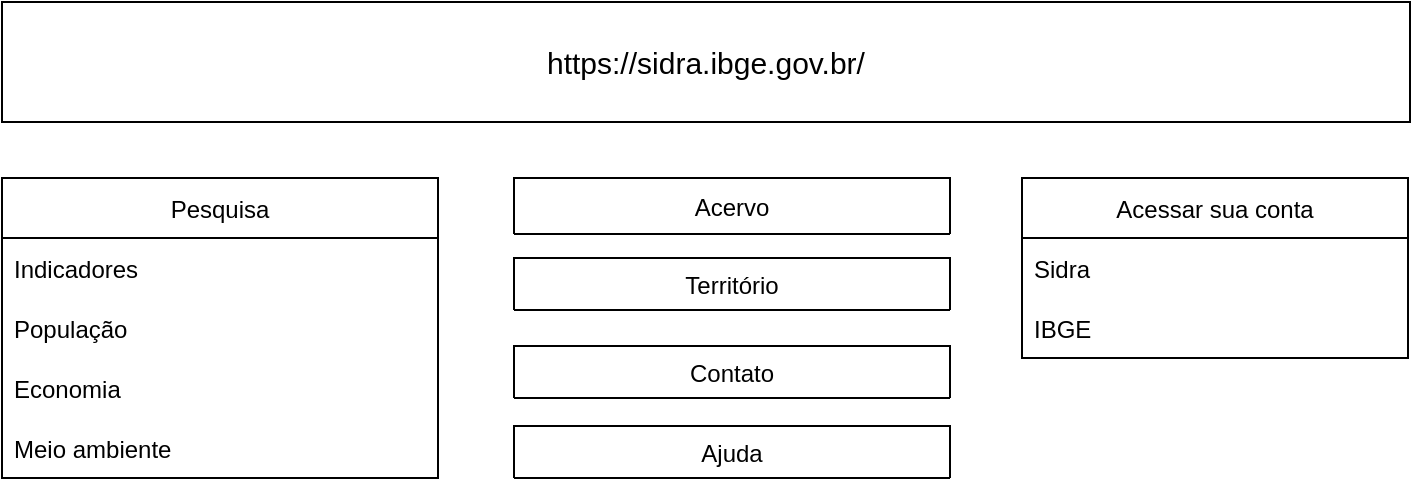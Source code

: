 <mxfile version="15.4.3" type="github">
  <diagram id="znUyj2fYBiu1qeqkHH4q" name="Page-1">
    <mxGraphModel dx="1422" dy="762" grid="0" gridSize="10" guides="1" tooltips="1" connect="1" arrows="1" fold="1" page="1" pageScale="1" pageWidth="827" pageHeight="1169" math="0" shadow="0">
      <root>
        <mxCell id="0" />
        <mxCell id="1" parent="0" />
        <mxCell id="dKuxjMyL4UmogAx30sUD-6" value="Pesquisa" style="swimlane;fontStyle=0;childLayout=stackLayout;horizontal=1;startSize=30;horizontalStack=0;resizeParent=1;resizeParentMax=0;resizeLast=0;collapsible=1;marginBottom=0;" vertex="1" parent="1">
          <mxGeometry x="73" y="144" width="218" height="150" as="geometry" />
        </mxCell>
        <mxCell id="dKuxjMyL4UmogAx30sUD-7" value="Indicadores" style="text;strokeColor=none;fillColor=none;align=left;verticalAlign=middle;spacingLeft=4;spacingRight=4;overflow=hidden;points=[[0,0.5],[1,0.5]];portConstraint=eastwest;rotatable=0;" vertex="1" parent="dKuxjMyL4UmogAx30sUD-6">
          <mxGeometry y="30" width="218" height="30" as="geometry" />
        </mxCell>
        <mxCell id="dKuxjMyL4UmogAx30sUD-8" value="População" style="text;strokeColor=none;fillColor=none;align=left;verticalAlign=middle;spacingLeft=4;spacingRight=4;overflow=hidden;points=[[0,0.5],[1,0.5]];portConstraint=eastwest;rotatable=0;" vertex="1" parent="dKuxjMyL4UmogAx30sUD-6">
          <mxGeometry y="60" width="218" height="30" as="geometry" />
        </mxCell>
        <mxCell id="dKuxjMyL4UmogAx30sUD-9" value="Economia" style="text;strokeColor=none;fillColor=none;align=left;verticalAlign=middle;spacingLeft=4;spacingRight=4;overflow=hidden;points=[[0,0.5],[1,0.5]];portConstraint=eastwest;rotatable=0;" vertex="1" parent="dKuxjMyL4UmogAx30sUD-6">
          <mxGeometry y="90" width="218" height="30" as="geometry" />
        </mxCell>
        <mxCell id="dKuxjMyL4UmogAx30sUD-12" value="Meio ambiente" style="text;strokeColor=none;fillColor=none;align=left;verticalAlign=middle;spacingLeft=4;spacingRight=4;overflow=hidden;points=[[0,0.5],[1,0.5]];portConstraint=eastwest;rotatable=0;" vertex="1" parent="dKuxjMyL4UmogAx30sUD-6">
          <mxGeometry y="120" width="218" height="30" as="geometry" />
        </mxCell>
        <mxCell id="dKuxjMyL4UmogAx30sUD-10" value="https://sidra.ibge.gov.br/" style="rounded=0;whiteSpace=wrap;html=1;fontSize=15;" vertex="1" parent="1">
          <mxGeometry x="73" y="56" width="704" height="60" as="geometry" />
        </mxCell>
        <mxCell id="dKuxjMyL4UmogAx30sUD-13" value="Acervo" style="swimlane;fontStyle=0;childLayout=stackLayout;horizontal=1;startSize=30;horizontalStack=0;resizeParent=1;resizeParentMax=0;resizeLast=0;collapsible=1;marginBottom=0;" vertex="1" parent="1">
          <mxGeometry x="329" y="144" width="218" height="28" as="geometry" />
        </mxCell>
        <mxCell id="dKuxjMyL4UmogAx30sUD-18" value="Território" style="swimlane;fontStyle=0;childLayout=stackLayout;horizontal=1;startSize=30;horizontalStack=0;resizeParent=1;resizeParentMax=0;resizeLast=0;collapsible=1;marginBottom=0;" vertex="1" parent="1">
          <mxGeometry x="329" y="184" width="218" height="26" as="geometry" />
        </mxCell>
        <mxCell id="dKuxjMyL4UmogAx30sUD-19" value="Contato" style="swimlane;fontStyle=0;childLayout=stackLayout;horizontal=1;startSize=30;horizontalStack=0;resizeParent=1;resizeParentMax=0;resizeLast=0;collapsible=1;marginBottom=0;" vertex="1" parent="1">
          <mxGeometry x="329" y="228" width="218" height="26" as="geometry" />
        </mxCell>
        <mxCell id="dKuxjMyL4UmogAx30sUD-21" value="Ajuda" style="swimlane;fontStyle=0;childLayout=stackLayout;horizontal=1;startSize=30;horizontalStack=0;resizeParent=1;resizeParentMax=0;resizeLast=0;collapsible=1;marginBottom=0;" vertex="1" parent="1">
          <mxGeometry x="329" y="268" width="218" height="26" as="geometry" />
        </mxCell>
        <mxCell id="dKuxjMyL4UmogAx30sUD-23" value="Acessar sua conta" style="swimlane;fontStyle=0;childLayout=stackLayout;horizontal=1;startSize=30;horizontalStack=0;resizeParent=1;resizeParentMax=0;resizeLast=0;collapsible=1;marginBottom=0;" vertex="1" parent="1">
          <mxGeometry x="583" y="144" width="193" height="90" as="geometry" />
        </mxCell>
        <mxCell id="dKuxjMyL4UmogAx30sUD-26" value="Sidra" style="text;strokeColor=none;fillColor=none;align=left;verticalAlign=middle;spacingLeft=4;spacingRight=4;overflow=hidden;points=[[0,0.5],[1,0.5]];portConstraint=eastwest;rotatable=0;" vertex="1" parent="dKuxjMyL4UmogAx30sUD-23">
          <mxGeometry y="30" width="193" height="30" as="geometry" />
        </mxCell>
        <mxCell id="dKuxjMyL4UmogAx30sUD-27" value="IBGE" style="text;strokeColor=none;fillColor=none;align=left;verticalAlign=middle;spacingLeft=4;spacingRight=4;overflow=hidden;points=[[0,0.5],[1,0.5]];portConstraint=eastwest;rotatable=0;" vertex="1" parent="dKuxjMyL4UmogAx30sUD-23">
          <mxGeometry y="60" width="193" height="30" as="geometry" />
        </mxCell>
      </root>
    </mxGraphModel>
  </diagram>
</mxfile>

